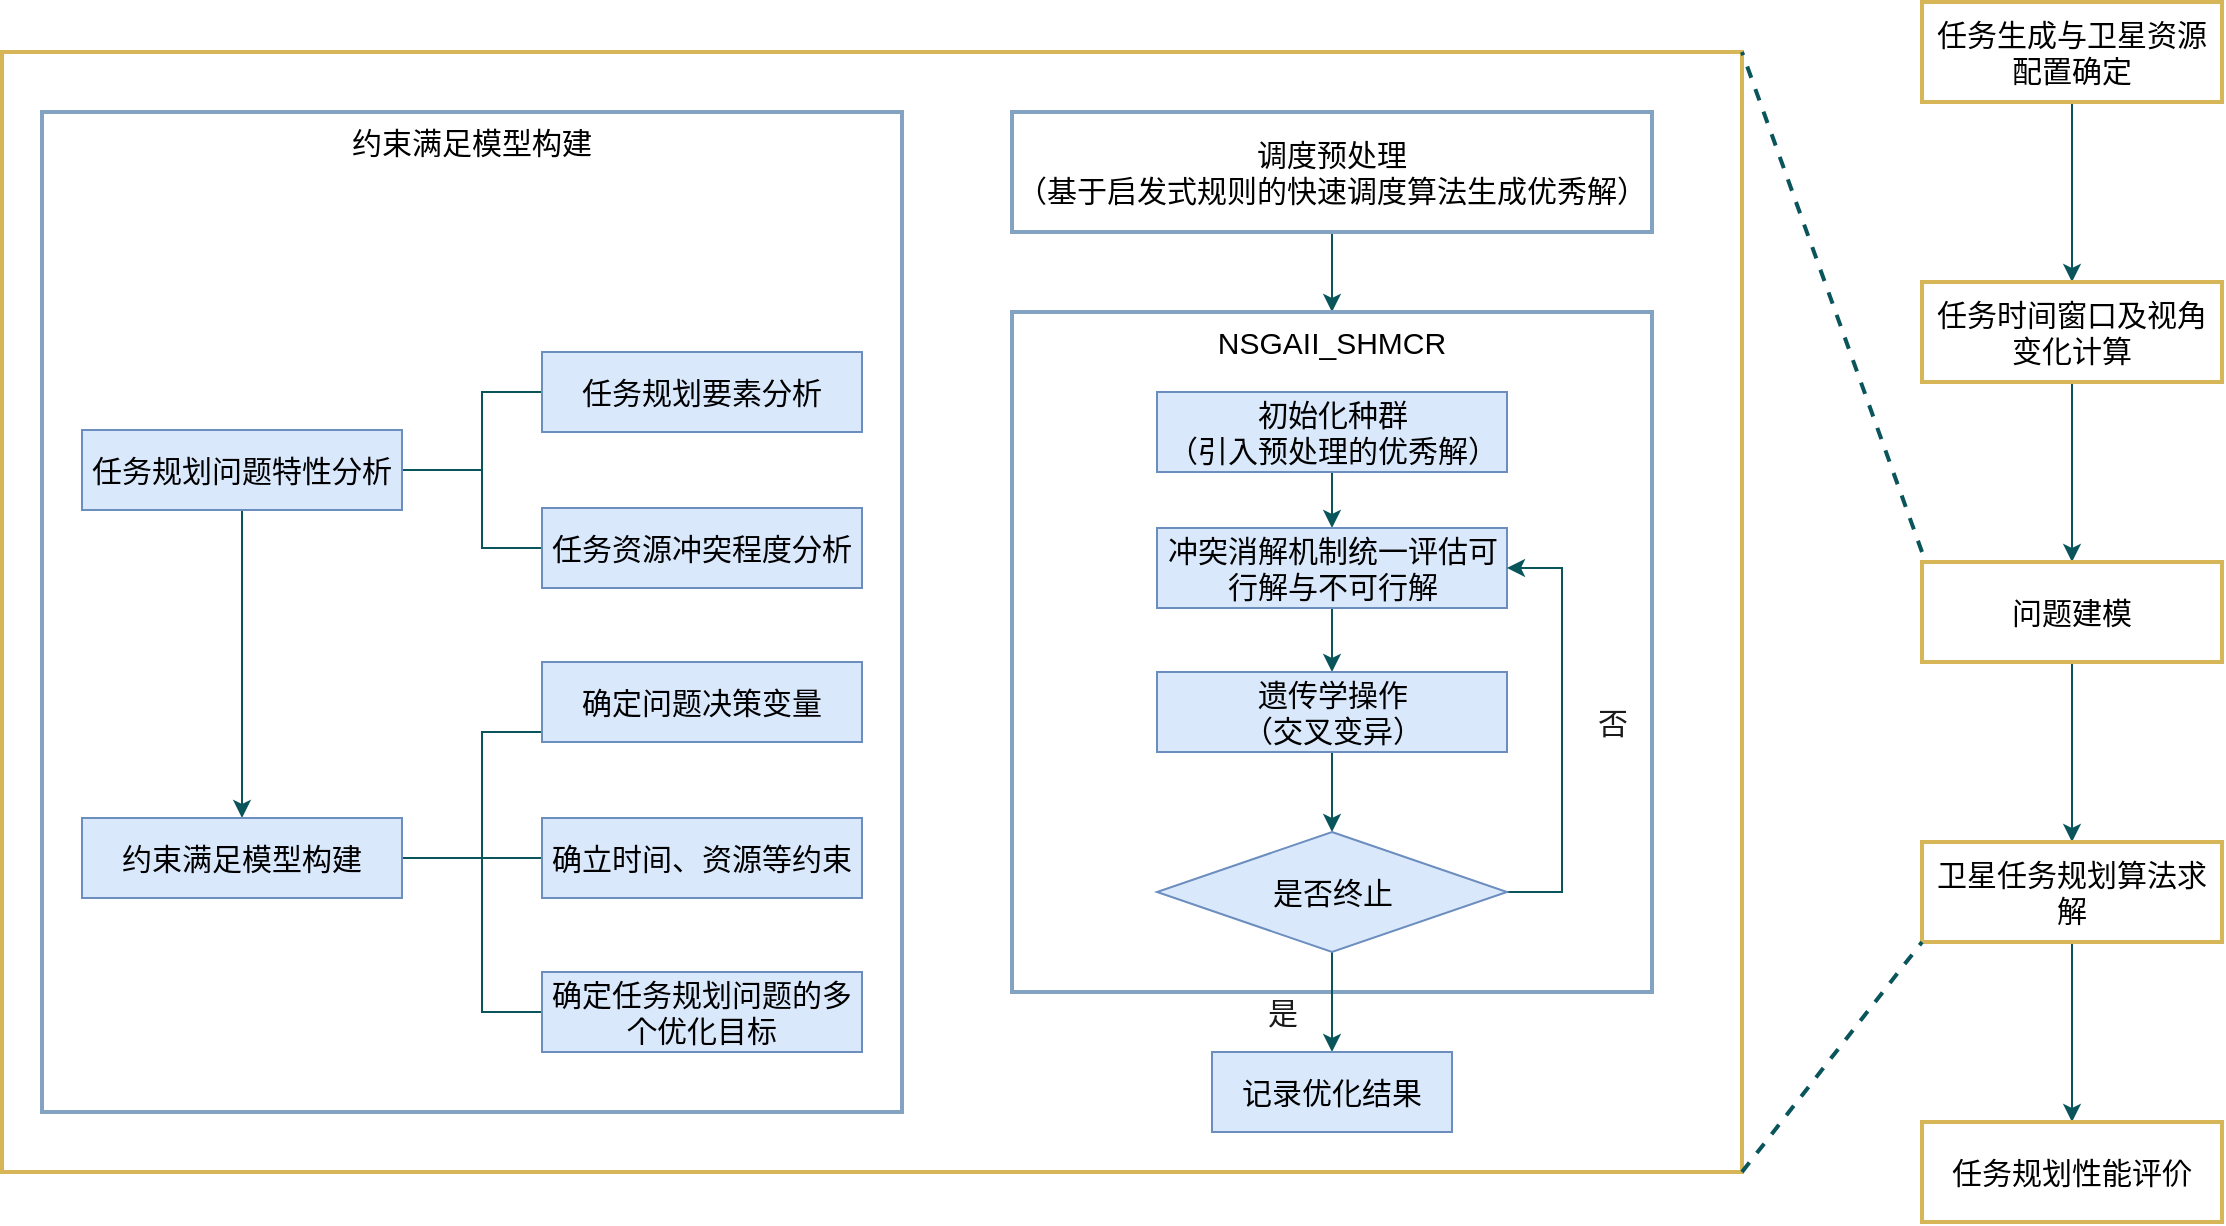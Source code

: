 <mxfile version="24.0.1" type="github">
  <diagram name="第 1 页" id="R7lRiUveevS0r1VpLNnj">
    <mxGraphModel dx="1434" dy="738" grid="1" gridSize="10" guides="1" tooltips="1" connect="1" arrows="1" fold="1" page="1" pageScale="1" pageWidth="827" pageHeight="1169" math="0" shadow="0">
      <root>
        <mxCell id="0" />
        <mxCell id="1" parent="0" />
        <mxCell id="183rZbsKnCli-wK0PXnV-64" value="" style="rounded=0;whiteSpace=wrap;html=1;labelBackgroundColor=none;fontSize=15;fillColor=default;strokeColor=#d6b656;strokeWidth=2;fontColor=default;" parent="1" vertex="1">
          <mxGeometry x="20" y="110" width="870" height="560" as="geometry" />
        </mxCell>
        <mxCell id="183rZbsKnCli-wK0PXnV-3" value="" style="edgeStyle=orthogonalEdgeStyle;rounded=0;orthogonalLoop=1;jettySize=auto;html=1;fontSize=15;labelBackgroundColor=none;fontColor=default;strokeColor=#09555B;" parent="1" source="183rZbsKnCli-wK0PXnV-1" target="183rZbsKnCli-wK0PXnV-2" edge="1">
          <mxGeometry relative="1" as="geometry" />
        </mxCell>
        <mxCell id="183rZbsKnCli-wK0PXnV-1" value="任务生成与卫星资源配置确定" style="rounded=0;whiteSpace=wrap;html=1;fontSize=15;strokeWidth=2;labelBackgroundColor=none;fillColor=default;strokeColor=#d6b656;" parent="1" vertex="1">
          <mxGeometry x="980" y="85" width="150" height="50" as="geometry" />
        </mxCell>
        <mxCell id="183rZbsKnCli-wK0PXnV-5" value="" style="edgeStyle=orthogonalEdgeStyle;rounded=0;orthogonalLoop=1;jettySize=auto;html=1;fontSize=15;labelBackgroundColor=none;fontColor=default;strokeColor=#09555B;" parent="1" source="183rZbsKnCli-wK0PXnV-2" target="183rZbsKnCli-wK0PXnV-4" edge="1">
          <mxGeometry relative="1" as="geometry" />
        </mxCell>
        <mxCell id="183rZbsKnCli-wK0PXnV-2" value="任务时间窗口及视角变化计算" style="whiteSpace=wrap;html=1;rounded=0;fontSize=15;strokeWidth=2;labelBackgroundColor=none;fillColor=default;strokeColor=#d6b656;" parent="1" vertex="1">
          <mxGeometry x="980" y="225" width="150" height="50" as="geometry" />
        </mxCell>
        <mxCell id="183rZbsKnCli-wK0PXnV-7" value="" style="edgeStyle=orthogonalEdgeStyle;rounded=0;orthogonalLoop=1;jettySize=auto;html=1;fontSize=15;labelBackgroundColor=none;fontColor=default;strokeColor=#09555B;" parent="1" source="183rZbsKnCli-wK0PXnV-4" target="183rZbsKnCli-wK0PXnV-6" edge="1">
          <mxGeometry relative="1" as="geometry" />
        </mxCell>
        <mxCell id="183rZbsKnCli-wK0PXnV-4" value="问题建模" style="whiteSpace=wrap;html=1;rounded=0;fontSize=15;strokeWidth=2;labelBackgroundColor=none;fillColor=default;strokeColor=#d6b656;" parent="1" vertex="1">
          <mxGeometry x="980" y="365" width="150" height="50" as="geometry" />
        </mxCell>
        <mxCell id="183rZbsKnCli-wK0PXnV-9" value="" style="edgeStyle=orthogonalEdgeStyle;rounded=0;orthogonalLoop=1;jettySize=auto;html=1;fontSize=15;labelBackgroundColor=none;fontColor=default;strokeColor=#09555B;" parent="1" source="183rZbsKnCli-wK0PXnV-6" target="183rZbsKnCli-wK0PXnV-8" edge="1">
          <mxGeometry relative="1" as="geometry" />
        </mxCell>
        <mxCell id="183rZbsKnCli-wK0PXnV-6" value="卫星任务规划算法求解" style="whiteSpace=wrap;html=1;rounded=0;fontSize=15;strokeWidth=2;labelBackgroundColor=none;fillColor=default;strokeColor=#d6b656;" parent="1" vertex="1">
          <mxGeometry x="980" y="505" width="150" height="50" as="geometry" />
        </mxCell>
        <mxCell id="183rZbsKnCli-wK0PXnV-8" value="任务规划性能评价" style="whiteSpace=wrap;html=1;rounded=0;fontSize=15;strokeWidth=2;labelBackgroundColor=none;fillColor=default;strokeColor=#d6b656;" parent="1" vertex="1">
          <mxGeometry x="980" y="645" width="150" height="50" as="geometry" />
        </mxCell>
        <mxCell id="183rZbsKnCli-wK0PXnV-13" value="&lt;font style=&quot;font-size: 15px;&quot;&gt;约束满足模型构建&lt;/font&gt;" style="rounded=0;whiteSpace=wrap;html=1;verticalAlign=top;fontSize=15;labelBackgroundColor=none;strokeWidth=2;fillColor=default;strokeColor=#84A3C2;" parent="1" vertex="1">
          <mxGeometry x="40" y="140" width="430" height="500" as="geometry" />
        </mxCell>
        <mxCell id="183rZbsKnCli-wK0PXnV-19" value="" style="edgeStyle=orthogonalEdgeStyle;rounded=0;orthogonalLoop=1;jettySize=auto;html=1;fontSize=15;labelBackgroundColor=none;fontColor=default;strokeColor=#09555B;" parent="1" source="183rZbsKnCli-wK0PXnV-15" target="183rZbsKnCli-wK0PXnV-18" edge="1">
          <mxGeometry relative="1" as="geometry" />
        </mxCell>
        <mxCell id="183rZbsKnCli-wK0PXnV-30" value="" style="edgeStyle=orthogonalEdgeStyle;rounded=0;orthogonalLoop=1;jettySize=auto;html=1;endArrow=none;endFill=0;fontSize=15;labelBackgroundColor=none;fontColor=default;strokeColor=#09555B;" parent="1" source="183rZbsKnCli-wK0PXnV-15" target="183rZbsKnCli-wK0PXnV-29" edge="1">
          <mxGeometry relative="1" as="geometry">
            <Array as="points">
              <mxPoint x="260" y="319" />
              <mxPoint x="260" y="280" />
            </Array>
          </mxGeometry>
        </mxCell>
        <mxCell id="183rZbsKnCli-wK0PXnV-32" style="edgeStyle=orthogonalEdgeStyle;rounded=0;orthogonalLoop=1;jettySize=auto;html=1;entryX=0;entryY=0.5;entryDx=0;entryDy=0;endArrow=none;endFill=0;fontSize=15;labelBackgroundColor=none;fontColor=default;strokeColor=#09555B;" parent="1" source="183rZbsKnCli-wK0PXnV-15" target="183rZbsKnCli-wK0PXnV-31" edge="1">
          <mxGeometry relative="1" as="geometry">
            <Array as="points">
              <mxPoint x="260" y="319" />
              <mxPoint x="260" y="358" />
            </Array>
          </mxGeometry>
        </mxCell>
        <mxCell id="183rZbsKnCli-wK0PXnV-15" value="任务规划问题特性分析" style="whiteSpace=wrap;html=1;rounded=0;fontSize=15;labelBackgroundColor=none;fillColor=#dae8fc;strokeColor=#6c8ebf;" parent="1" vertex="1">
          <mxGeometry x="60" y="299" width="160" height="40" as="geometry" />
        </mxCell>
        <mxCell id="183rZbsKnCli-wK0PXnV-34" value="" style="edgeStyle=orthogonalEdgeStyle;rounded=0;orthogonalLoop=1;jettySize=auto;html=1;endArrow=none;endFill=0;fontSize=15;labelBackgroundColor=none;fontColor=default;strokeColor=#09555B;" parent="1" source="183rZbsKnCli-wK0PXnV-18" target="183rZbsKnCli-wK0PXnV-33" edge="1">
          <mxGeometry relative="1" as="geometry">
            <Array as="points">
              <mxPoint x="260" y="513" />
              <mxPoint x="260" y="450" />
            </Array>
          </mxGeometry>
        </mxCell>
        <mxCell id="183rZbsKnCli-wK0PXnV-38" style="edgeStyle=orthogonalEdgeStyle;rounded=0;orthogonalLoop=1;jettySize=auto;html=1;exitX=1;exitY=0.5;exitDx=0;exitDy=0;entryX=0;entryY=0.5;entryDx=0;entryDy=0;endArrow=none;endFill=0;fontSize=15;labelBackgroundColor=none;fontColor=default;strokeColor=#09555B;" parent="1" source="183rZbsKnCli-wK0PXnV-18" target="183rZbsKnCli-wK0PXnV-37" edge="1">
          <mxGeometry relative="1" as="geometry">
            <Array as="points">
              <mxPoint x="260" y="513" />
              <mxPoint x="260" y="590" />
            </Array>
          </mxGeometry>
        </mxCell>
        <mxCell id="183rZbsKnCli-wK0PXnV-39" style="edgeStyle=orthogonalEdgeStyle;rounded=0;orthogonalLoop=1;jettySize=auto;html=1;exitX=1;exitY=0.5;exitDx=0;exitDy=0;entryX=0;entryY=0.5;entryDx=0;entryDy=0;endArrow=none;endFill=0;fontSize=15;labelBackgroundColor=none;fontColor=default;strokeColor=#09555B;" parent="1" source="183rZbsKnCli-wK0PXnV-18" target="183rZbsKnCli-wK0PXnV-35" edge="1">
          <mxGeometry relative="1" as="geometry" />
        </mxCell>
        <mxCell id="183rZbsKnCli-wK0PXnV-18" value="约束满足模型构建" style="whiteSpace=wrap;html=1;rounded=0;fontSize=15;labelBackgroundColor=none;fillColor=#dae8fc;strokeColor=#6c8ebf;" parent="1" vertex="1">
          <mxGeometry x="60" y="493" width="160" height="40" as="geometry" />
        </mxCell>
        <mxCell id="183rZbsKnCli-wK0PXnV-29" value="任务规划要素分析" style="whiteSpace=wrap;html=1;rounded=0;fontSize=15;labelBackgroundColor=none;fillColor=#dae8fc;strokeColor=#6c8ebf;" parent="1" vertex="1">
          <mxGeometry x="290" y="260" width="160" height="40" as="geometry" />
        </mxCell>
        <mxCell id="183rZbsKnCli-wK0PXnV-31" value="任务资源冲突程度分析" style="whiteSpace=wrap;html=1;rounded=0;fontSize=15;labelBackgroundColor=none;fillColor=#dae8fc;strokeColor=#6c8ebf;" parent="1" vertex="1">
          <mxGeometry x="290" y="338" width="160" height="40" as="geometry" />
        </mxCell>
        <mxCell id="183rZbsKnCli-wK0PXnV-33" value="确定问题决策变量" style="whiteSpace=wrap;html=1;rounded=0;fontSize=15;labelBackgroundColor=none;fillColor=#dae8fc;strokeColor=#6c8ebf;" parent="1" vertex="1">
          <mxGeometry x="290" y="415" width="160" height="40" as="geometry" />
        </mxCell>
        <mxCell id="183rZbsKnCli-wK0PXnV-35" value="确立时间、资源等约束" style="whiteSpace=wrap;html=1;rounded=0;fontSize=15;labelBackgroundColor=none;fillColor=#dae8fc;strokeColor=#6c8ebf;" parent="1" vertex="1">
          <mxGeometry x="290" y="493" width="160" height="40" as="geometry" />
        </mxCell>
        <mxCell id="183rZbsKnCli-wK0PXnV-37" value="确定任务规划问题的多个优化目标" style="whiteSpace=wrap;html=1;rounded=0;fontSize=15;labelBackgroundColor=none;fillColor=#dae8fc;strokeColor=#6c8ebf;" parent="1" vertex="1">
          <mxGeometry x="290" y="570" width="160" height="40" as="geometry" />
        </mxCell>
        <mxCell id="183rZbsKnCli-wK0PXnV-43" value="" style="edgeStyle=orthogonalEdgeStyle;rounded=0;orthogonalLoop=1;jettySize=auto;html=1;fontSize=15;labelBackgroundColor=none;fontColor=default;strokeColor=#09555B;" parent="1" source="183rZbsKnCli-wK0PXnV-41" target="183rZbsKnCli-wK0PXnV-42" edge="1">
          <mxGeometry relative="1" as="geometry" />
        </mxCell>
        <mxCell id="183rZbsKnCli-wK0PXnV-41" value="调度预处理&lt;br style=&quot;font-size: 15px;&quot;&gt;（基于启发式规则的快速调度算法生成优秀解）" style="rounded=0;whiteSpace=wrap;html=1;verticalAlign=middle;fontSize=15;labelBackgroundColor=none;fillColor=default;strokeColor=#84A3C2;strokeWidth=2;fontColor=default;" parent="1" vertex="1">
          <mxGeometry x="525" y="140" width="320" height="60" as="geometry" />
        </mxCell>
        <mxCell id="183rZbsKnCli-wK0PXnV-42" value="NSGAII_SHMCR" style="rounded=0;whiteSpace=wrap;html=1;verticalAlign=top;fontSize=15;labelBackgroundColor=none;fillColor=default;strokeColor=#84A3C2;strokeWidth=2;fontColor=default;" parent="1" vertex="1">
          <mxGeometry x="525" y="240" width="320" height="340" as="geometry" />
        </mxCell>
        <mxCell id="183rZbsKnCli-wK0PXnV-47" value="" style="edgeStyle=orthogonalEdgeStyle;rounded=0;orthogonalLoop=1;jettySize=auto;html=1;fontSize=15;labelBackgroundColor=none;fontColor=default;strokeColor=#09555B;" parent="1" source="183rZbsKnCli-wK0PXnV-45" target="183rZbsKnCli-wK0PXnV-46" edge="1">
          <mxGeometry relative="1" as="geometry" />
        </mxCell>
        <mxCell id="183rZbsKnCli-wK0PXnV-45" value="初始化种群&lt;br style=&quot;font-size: 15px;&quot;&gt;（引入预处理的优秀解）" style="rounded=0;whiteSpace=wrap;html=1;fontSize=15;labelBackgroundColor=none;fillColor=#dae8fc;strokeColor=#6c8ebf;" parent="1" vertex="1">
          <mxGeometry x="597.5" y="280" width="175" height="40" as="geometry" />
        </mxCell>
        <mxCell id="183rZbsKnCli-wK0PXnV-49" value="" style="edgeStyle=orthogonalEdgeStyle;rounded=0;orthogonalLoop=1;jettySize=auto;html=1;fontSize=15;labelBackgroundColor=none;fontColor=default;strokeColor=#09555B;" parent="1" source="183rZbsKnCli-wK0PXnV-46" target="183rZbsKnCli-wK0PXnV-48" edge="1">
          <mxGeometry relative="1" as="geometry" />
        </mxCell>
        <mxCell id="183rZbsKnCli-wK0PXnV-46" value="冲突消解机制统一评估可行解与不可行解" style="whiteSpace=wrap;html=1;rounded=0;fontSize=15;labelBackgroundColor=none;fillColor=#dae8fc;strokeColor=#6c8ebf;" parent="1" vertex="1">
          <mxGeometry x="597.5" y="348" width="175" height="40" as="geometry" />
        </mxCell>
        <mxCell id="183rZbsKnCli-wK0PXnV-53" value="" style="edgeStyle=orthogonalEdgeStyle;rounded=0;orthogonalLoop=1;jettySize=auto;html=1;fontSize=15;labelBackgroundColor=none;fontColor=default;strokeColor=#09555B;" parent="1" source="183rZbsKnCli-wK0PXnV-48" target="183rZbsKnCli-wK0PXnV-52" edge="1">
          <mxGeometry relative="1" as="geometry" />
        </mxCell>
        <mxCell id="183rZbsKnCli-wK0PXnV-48" value="遗传学操作&lt;br style=&quot;font-size: 15px;&quot;&gt;（交叉变异）" style="whiteSpace=wrap;html=1;rounded=0;fontSize=15;labelBackgroundColor=none;fillColor=#dae8fc;strokeColor=#6c8ebf;" parent="1" vertex="1">
          <mxGeometry x="597.5" y="420" width="175" height="40" as="geometry" />
        </mxCell>
        <mxCell id="183rZbsKnCli-wK0PXnV-61" style="edgeStyle=orthogonalEdgeStyle;rounded=0;orthogonalLoop=1;jettySize=auto;html=1;exitX=1;exitY=0.5;exitDx=0;exitDy=0;entryX=1;entryY=0.5;entryDx=0;entryDy=0;labelBackgroundColor=none;fontColor=default;fontSize=15;strokeColor=#09555B;" parent="1" source="183rZbsKnCli-wK0PXnV-52" target="183rZbsKnCli-wK0PXnV-46" edge="1">
          <mxGeometry relative="1" as="geometry">
            <Array as="points">
              <mxPoint x="800" y="530" />
              <mxPoint x="800" y="368" />
            </Array>
          </mxGeometry>
        </mxCell>
        <mxCell id="183rZbsKnCli-wK0PXnV-66" style="edgeStyle=orthogonalEdgeStyle;rounded=0;orthogonalLoop=1;jettySize=auto;html=1;exitX=0.5;exitY=1;exitDx=0;exitDy=0;entryX=0.5;entryY=0;entryDx=0;entryDy=0;labelBackgroundColor=none;fontColor=default;fontSize=15;strokeColor=#09555B;" parent="1" source="183rZbsKnCli-wK0PXnV-52" target="183rZbsKnCli-wK0PXnV-59" edge="1">
          <mxGeometry relative="1" as="geometry" />
        </mxCell>
        <mxCell id="183rZbsKnCli-wK0PXnV-52" value="是否终止" style="rhombus;whiteSpace=wrap;html=1;rounded=0;fontSize=15;labelBackgroundColor=none;fillColor=#dae8fc;strokeColor=#6c8ebf;" parent="1" vertex="1">
          <mxGeometry x="597.5" y="500" width="175" height="60" as="geometry" />
        </mxCell>
        <mxCell id="183rZbsKnCli-wK0PXnV-59" value="记录优化结果" style="whiteSpace=wrap;html=1;rounded=0;fontSize=15;labelBackgroundColor=none;fillColor=#dae8fc;strokeColor=#6c8ebf;" parent="1" vertex="1">
          <mxGeometry x="625" y="610" width="120" height="40" as="geometry" />
        </mxCell>
        <mxCell id="183rZbsKnCli-wK0PXnV-69" value="是" style="text;html=1;align=center;verticalAlign=middle;resizable=0;points=[];autosize=1;strokeColor=none;fillColor=none;fontSize=15;labelBackgroundColor=none;fontColor=#1A1A1A;" parent="1" vertex="1">
          <mxGeometry x="640" y="575" width="40" height="30" as="geometry" />
        </mxCell>
        <mxCell id="183rZbsKnCli-wK0PXnV-70" value="否" style="text;html=1;align=center;verticalAlign=middle;resizable=0;points=[];autosize=1;strokeColor=none;fillColor=none;fontSize=15;labelBackgroundColor=none;fontColor=#1A1A1A;" parent="1" vertex="1">
          <mxGeometry x="805" y="430" width="40" height="30" as="geometry" />
        </mxCell>
        <mxCell id="183rZbsKnCli-wK0PXnV-71" value="" style="endArrow=none;dashed=1;html=1;rounded=0;entryX=1;entryY=0;entryDx=0;entryDy=0;strokeColor=#09555B;strokeWidth=2;fontSize=15;labelBackgroundColor=none;fontColor=default;" parent="1" target="183rZbsKnCli-wK0PXnV-64" edge="1">
          <mxGeometry width="50" height="50" relative="1" as="geometry">
            <mxPoint x="980" y="360" as="sourcePoint" />
            <mxPoint x="630" y="430" as="targetPoint" />
          </mxGeometry>
        </mxCell>
        <mxCell id="183rZbsKnCli-wK0PXnV-72" value="" style="endArrow=none;dashed=1;html=1;rounded=0;entryX=0;entryY=1;entryDx=0;entryDy=0;exitX=1;exitY=1;exitDx=0;exitDy=0;strokeColor=#09555B;strokeWidth=2;fontSize=15;labelBackgroundColor=none;fontColor=default;" parent="1" source="183rZbsKnCli-wK0PXnV-64" target="183rZbsKnCli-wK0PXnV-6" edge="1">
          <mxGeometry width="50" height="50" relative="1" as="geometry">
            <mxPoint x="580" y="480" as="sourcePoint" />
            <mxPoint x="630" y="430" as="targetPoint" />
          </mxGeometry>
        </mxCell>
      </root>
    </mxGraphModel>
  </diagram>
</mxfile>
